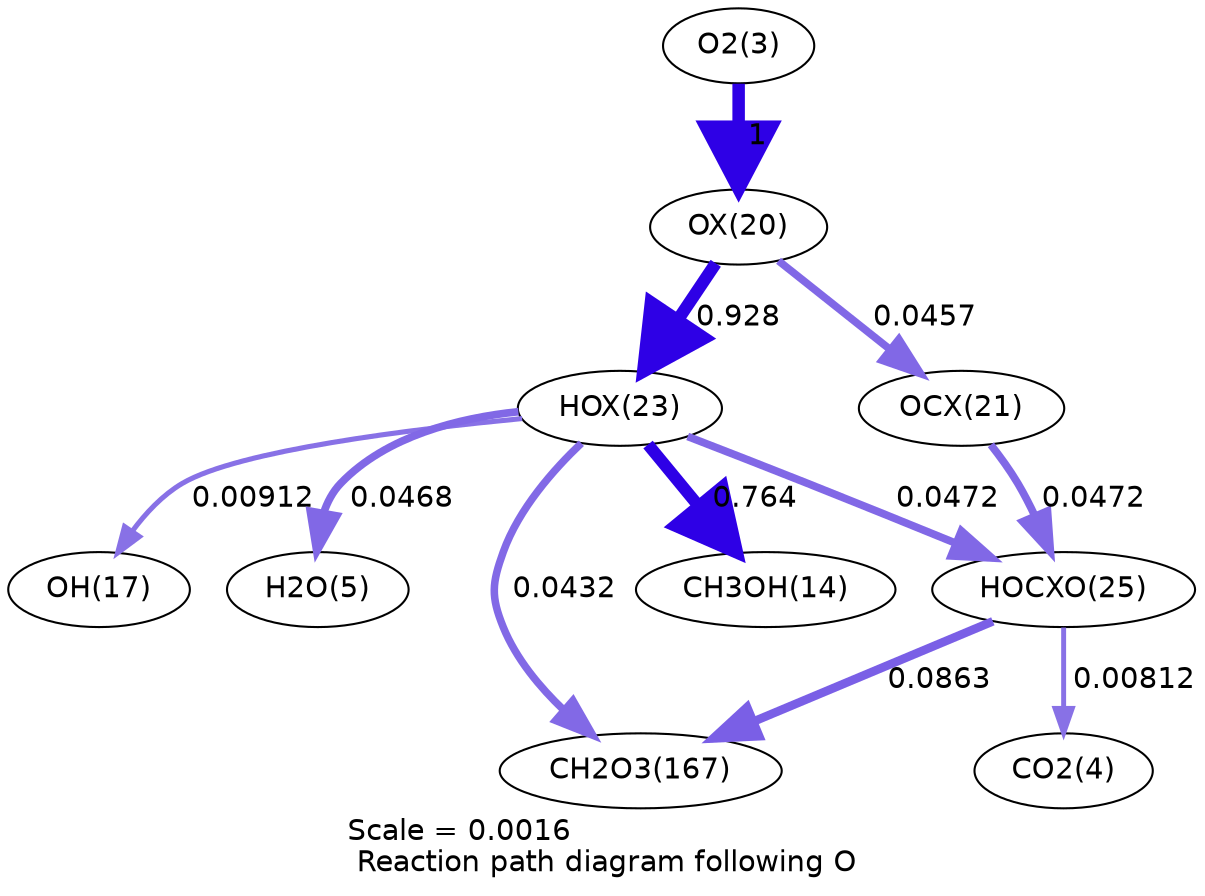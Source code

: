 digraph reaction_paths {
center=1;
s5 -> s32[fontname="Helvetica", penwidth=6, arrowsize=3, color="0.7, 1.5, 0.9"
, label=" 1"];
s32 -> s35[fontname="Helvetica", penwidth=5.94, arrowsize=2.97, color="0.7, 1.43, 0.9"
, label=" 0.928"];
s32 -> s33[fontname="Helvetica", penwidth=3.67, arrowsize=1.84, color="0.7, 0.546, 0.9"
, label=" 0.0457"];
s35 -> s16[fontname="Helvetica", penwidth=5.8, arrowsize=2.9, color="0.7, 1.26, 0.9"
, label=" 0.764"];
s35 -> s19[fontname="Helvetica", penwidth=2.45, arrowsize=1.23, color="0.7, 0.509, 0.9"
, label=" 0.00912"];
s35 -> s7[fontname="Helvetica", penwidth=3.69, arrowsize=1.84, color="0.7, 0.547, 0.9"
, label=" 0.0468"];
s35 -> s37[fontname="Helvetica", penwidth=3.7, arrowsize=1.85, color="0.7, 0.547, 0.9"
, label=" 0.0472"];
s35 -> s29[fontname="Helvetica", penwidth=3.63, arrowsize=1.81, color="0.7, 0.543, 0.9"
, label=" 0.0432"];
s33 -> s37[fontname="Helvetica", penwidth=3.7, arrowsize=1.85, color="0.7, 0.547, 0.9"
, label=" 0.0472"];
s37 -> s6[fontname="Helvetica", penwidth=2.37, arrowsize=1.18, color="0.7, 0.508, 0.9"
, label=" 0.00812"];
s37 -> s29[fontname="Helvetica", penwidth=4.15, arrowsize=2.08, color="0.7, 0.586, 0.9"
, label=" 0.0863"];
s5 [ fontname="Helvetica", label="O2(3)"];
s6 [ fontname="Helvetica", label="CO2(4)"];
s7 [ fontname="Helvetica", label="H2O(5)"];
s16 [ fontname="Helvetica", label="CH3OH(14)"];
s19 [ fontname="Helvetica", label="OH(17)"];
s29 [ fontname="Helvetica", label="CH2O3(167)"];
s32 [ fontname="Helvetica", label="OX(20)"];
s33 [ fontname="Helvetica", label="OCX(21)"];
s35 [ fontname="Helvetica", label="HOX(23)"];
s37 [ fontname="Helvetica", label="HOCXO(25)"];
 label = "Scale = 0.0016\l Reaction path diagram following O";
 fontname = "Helvetica";
}
